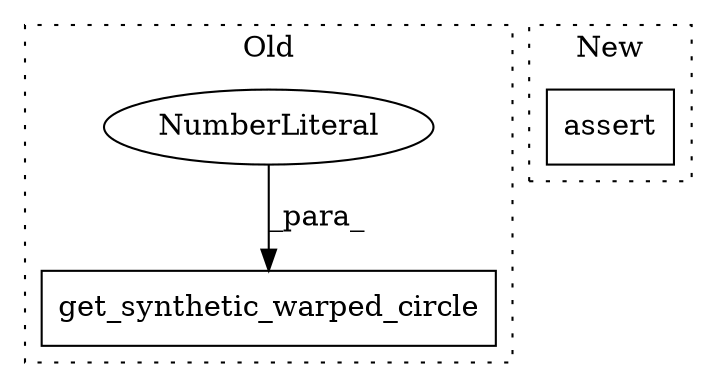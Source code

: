 digraph G {
subgraph cluster0 {
1 [label="get_synthetic_warped_circle" a="32" s="25762,25792" l="28,1" shape="box"];
3 [label="NumberLiteral" a="34" s="25790" l="2" shape="ellipse"];
label = "Old";
style="dotted";
}
subgraph cluster1 {
2 [label="assert" a="6" s="26149" l="7" shape="box"];
label = "New";
style="dotted";
}
3 -> 1 [label="_para_"];
}
